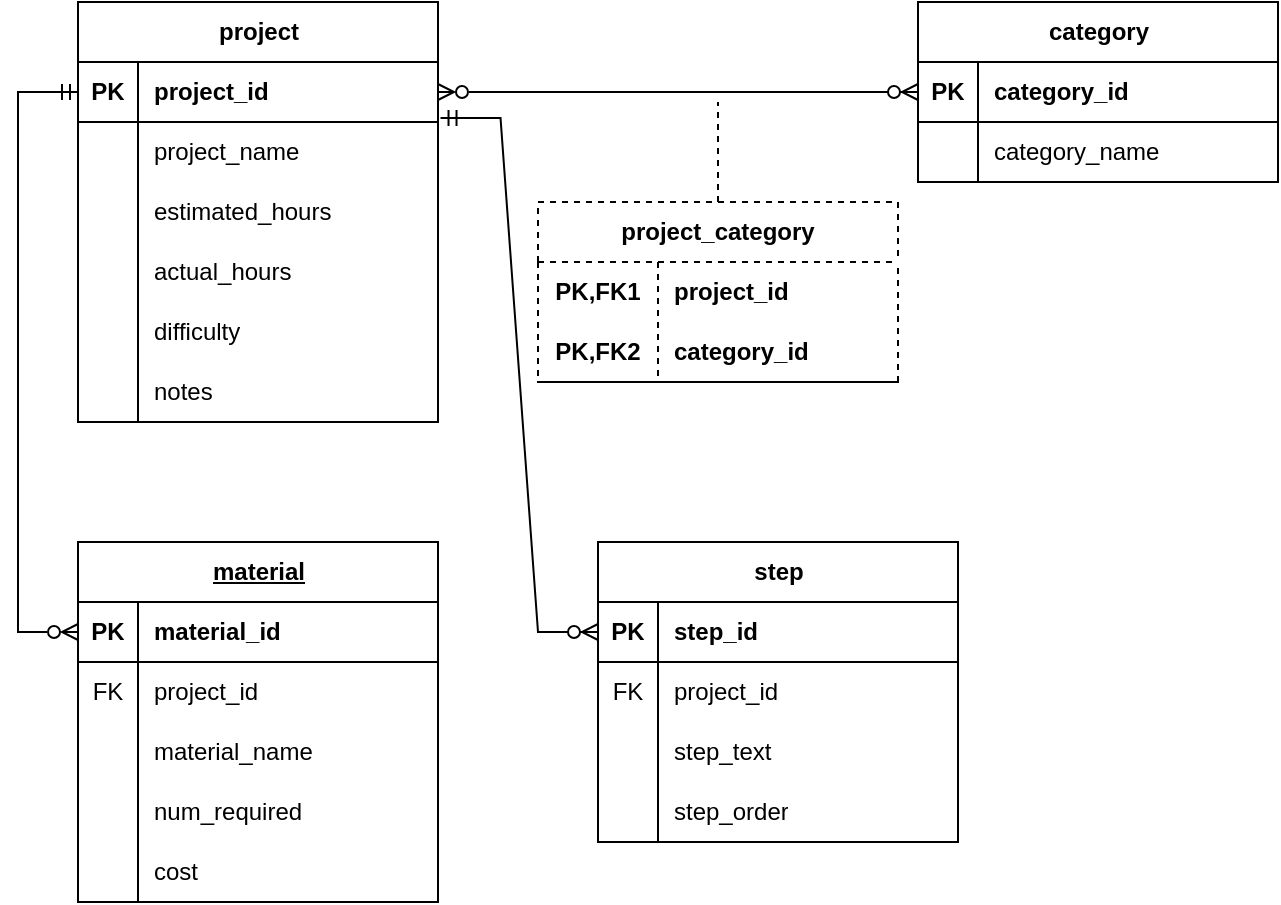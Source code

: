 <mxfile version="21.3.7" type="device">
  <diagram name="Page-1" id="XYotYA0v2iJAd2hwGxww">
    <mxGraphModel dx="794" dy="557" grid="1" gridSize="10" guides="1" tooltips="1" connect="1" arrows="1" fold="1" page="1" pageScale="1" pageWidth="850" pageHeight="1100" math="0" shadow="0">
      <root>
        <mxCell id="0" />
        <mxCell id="1" parent="0" />
        <mxCell id="SF-bN5uL5KUIoaXZP9HI-1" value="project" style="shape=table;startSize=30;container=1;collapsible=1;childLayout=tableLayout;fixedRows=1;rowLines=0;fontStyle=1;align=center;resizeLast=1;html=1;" vertex="1" parent="1">
          <mxGeometry x="140" y="120" width="180" height="210" as="geometry" />
        </mxCell>
        <mxCell id="SF-bN5uL5KUIoaXZP9HI-2" value="" style="shape=tableRow;horizontal=0;startSize=0;swimlaneHead=0;swimlaneBody=0;fillColor=none;collapsible=0;dropTarget=0;points=[[0,0.5],[1,0.5]];portConstraint=eastwest;top=0;left=0;right=0;bottom=1;" vertex="1" parent="SF-bN5uL5KUIoaXZP9HI-1">
          <mxGeometry y="30" width="180" height="30" as="geometry" />
        </mxCell>
        <mxCell id="SF-bN5uL5KUIoaXZP9HI-3" value="PK" style="shape=partialRectangle;connectable=0;fillColor=none;top=0;left=0;bottom=0;right=0;fontStyle=1;overflow=hidden;whiteSpace=wrap;html=1;" vertex="1" parent="SF-bN5uL5KUIoaXZP9HI-2">
          <mxGeometry width="30" height="30" as="geometry">
            <mxRectangle width="30" height="30" as="alternateBounds" />
          </mxGeometry>
        </mxCell>
        <mxCell id="SF-bN5uL5KUIoaXZP9HI-4" value="project_id" style="shape=partialRectangle;connectable=0;fillColor=none;top=0;left=0;bottom=0;right=0;align=left;spacingLeft=6;fontStyle=1;overflow=hidden;whiteSpace=wrap;html=1;" vertex="1" parent="SF-bN5uL5KUIoaXZP9HI-2">
          <mxGeometry x="30" width="150" height="30" as="geometry">
            <mxRectangle width="150" height="30" as="alternateBounds" />
          </mxGeometry>
        </mxCell>
        <mxCell id="SF-bN5uL5KUIoaXZP9HI-5" value="" style="shape=tableRow;horizontal=0;startSize=0;swimlaneHead=0;swimlaneBody=0;fillColor=none;collapsible=0;dropTarget=0;points=[[0,0.5],[1,0.5]];portConstraint=eastwest;top=0;left=0;right=0;bottom=0;" vertex="1" parent="SF-bN5uL5KUIoaXZP9HI-1">
          <mxGeometry y="60" width="180" height="30" as="geometry" />
        </mxCell>
        <mxCell id="SF-bN5uL5KUIoaXZP9HI-6" value="" style="shape=partialRectangle;connectable=0;fillColor=none;top=0;left=0;bottom=0;right=0;editable=1;overflow=hidden;whiteSpace=wrap;html=1;" vertex="1" parent="SF-bN5uL5KUIoaXZP9HI-5">
          <mxGeometry width="30" height="30" as="geometry">
            <mxRectangle width="30" height="30" as="alternateBounds" />
          </mxGeometry>
        </mxCell>
        <mxCell id="SF-bN5uL5KUIoaXZP9HI-7" value="project_name" style="shape=partialRectangle;connectable=0;fillColor=none;top=0;left=0;bottom=0;right=0;align=left;spacingLeft=6;overflow=hidden;whiteSpace=wrap;html=1;" vertex="1" parent="SF-bN5uL5KUIoaXZP9HI-5">
          <mxGeometry x="30" width="150" height="30" as="geometry">
            <mxRectangle width="150" height="30" as="alternateBounds" />
          </mxGeometry>
        </mxCell>
        <mxCell id="SF-bN5uL5KUIoaXZP9HI-8" value="" style="shape=tableRow;horizontal=0;startSize=0;swimlaneHead=0;swimlaneBody=0;fillColor=none;collapsible=0;dropTarget=0;points=[[0,0.5],[1,0.5]];portConstraint=eastwest;top=0;left=0;right=0;bottom=0;" vertex="1" parent="SF-bN5uL5KUIoaXZP9HI-1">
          <mxGeometry y="90" width="180" height="30" as="geometry" />
        </mxCell>
        <mxCell id="SF-bN5uL5KUIoaXZP9HI-9" value="" style="shape=partialRectangle;connectable=0;fillColor=none;top=0;left=0;bottom=0;right=0;editable=1;overflow=hidden;whiteSpace=wrap;html=1;" vertex="1" parent="SF-bN5uL5KUIoaXZP9HI-8">
          <mxGeometry width="30" height="30" as="geometry">
            <mxRectangle width="30" height="30" as="alternateBounds" />
          </mxGeometry>
        </mxCell>
        <mxCell id="SF-bN5uL5KUIoaXZP9HI-10" value="estimated_hours&lt;span style=&quot;white-space: pre;&quot;&gt;&#x9;&lt;/span&gt;" style="shape=partialRectangle;connectable=0;fillColor=none;top=0;left=0;bottom=0;right=0;align=left;spacingLeft=6;overflow=hidden;whiteSpace=wrap;html=1;" vertex="1" parent="SF-bN5uL5KUIoaXZP9HI-8">
          <mxGeometry x="30" width="150" height="30" as="geometry">
            <mxRectangle width="150" height="30" as="alternateBounds" />
          </mxGeometry>
        </mxCell>
        <mxCell id="SF-bN5uL5KUIoaXZP9HI-11" value="" style="shape=tableRow;horizontal=0;startSize=0;swimlaneHead=0;swimlaneBody=0;fillColor=none;collapsible=0;dropTarget=0;points=[[0,0.5],[1,0.5]];portConstraint=eastwest;top=0;left=0;right=0;bottom=0;" vertex="1" parent="SF-bN5uL5KUIoaXZP9HI-1">
          <mxGeometry y="120" width="180" height="30" as="geometry" />
        </mxCell>
        <mxCell id="SF-bN5uL5KUIoaXZP9HI-12" value="" style="shape=partialRectangle;connectable=0;fillColor=none;top=0;left=0;bottom=0;right=0;editable=1;overflow=hidden;whiteSpace=wrap;html=1;" vertex="1" parent="SF-bN5uL5KUIoaXZP9HI-11">
          <mxGeometry width="30" height="30" as="geometry">
            <mxRectangle width="30" height="30" as="alternateBounds" />
          </mxGeometry>
        </mxCell>
        <mxCell id="SF-bN5uL5KUIoaXZP9HI-13" value="actual_hours" style="shape=partialRectangle;connectable=0;fillColor=none;top=0;left=0;bottom=0;right=0;align=left;spacingLeft=6;overflow=hidden;whiteSpace=wrap;html=1;" vertex="1" parent="SF-bN5uL5KUIoaXZP9HI-11">
          <mxGeometry x="30" width="150" height="30" as="geometry">
            <mxRectangle width="150" height="30" as="alternateBounds" />
          </mxGeometry>
        </mxCell>
        <mxCell id="SF-bN5uL5KUIoaXZP9HI-69" style="shape=tableRow;horizontal=0;startSize=0;swimlaneHead=0;swimlaneBody=0;fillColor=none;collapsible=0;dropTarget=0;points=[[0,0.5],[1,0.5]];portConstraint=eastwest;top=0;left=0;right=0;bottom=0;" vertex="1" parent="SF-bN5uL5KUIoaXZP9HI-1">
          <mxGeometry y="150" width="180" height="30" as="geometry" />
        </mxCell>
        <mxCell id="SF-bN5uL5KUIoaXZP9HI-70" style="shape=partialRectangle;connectable=0;fillColor=none;top=0;left=0;bottom=0;right=0;editable=1;overflow=hidden;whiteSpace=wrap;html=1;" vertex="1" parent="SF-bN5uL5KUIoaXZP9HI-69">
          <mxGeometry width="30" height="30" as="geometry">
            <mxRectangle width="30" height="30" as="alternateBounds" />
          </mxGeometry>
        </mxCell>
        <mxCell id="SF-bN5uL5KUIoaXZP9HI-71" value="difficulty" style="shape=partialRectangle;connectable=0;fillColor=none;top=0;left=0;bottom=0;right=0;align=left;spacingLeft=6;overflow=hidden;whiteSpace=wrap;html=1;" vertex="1" parent="SF-bN5uL5KUIoaXZP9HI-69">
          <mxGeometry x="30" width="150" height="30" as="geometry">
            <mxRectangle width="150" height="30" as="alternateBounds" />
          </mxGeometry>
        </mxCell>
        <mxCell id="SF-bN5uL5KUIoaXZP9HI-66" style="shape=tableRow;horizontal=0;startSize=0;swimlaneHead=0;swimlaneBody=0;fillColor=none;collapsible=0;dropTarget=0;points=[[0,0.5],[1,0.5]];portConstraint=eastwest;top=0;left=0;right=0;bottom=0;" vertex="1" parent="SF-bN5uL5KUIoaXZP9HI-1">
          <mxGeometry y="180" width="180" height="30" as="geometry" />
        </mxCell>
        <mxCell id="SF-bN5uL5KUIoaXZP9HI-67" style="shape=partialRectangle;connectable=0;fillColor=none;top=0;left=0;bottom=0;right=0;editable=1;overflow=hidden;whiteSpace=wrap;html=1;" vertex="1" parent="SF-bN5uL5KUIoaXZP9HI-66">
          <mxGeometry width="30" height="30" as="geometry">
            <mxRectangle width="30" height="30" as="alternateBounds" />
          </mxGeometry>
        </mxCell>
        <mxCell id="SF-bN5uL5KUIoaXZP9HI-68" value="notes" style="shape=partialRectangle;connectable=0;fillColor=none;top=0;left=0;bottom=0;right=0;align=left;spacingLeft=6;overflow=hidden;whiteSpace=wrap;html=1;" vertex="1" parent="SF-bN5uL5KUIoaXZP9HI-66">
          <mxGeometry x="30" width="150" height="30" as="geometry">
            <mxRectangle width="150" height="30" as="alternateBounds" />
          </mxGeometry>
        </mxCell>
        <mxCell id="SF-bN5uL5KUIoaXZP9HI-14" value="project_category" style="shape=table;startSize=30;container=1;collapsible=1;childLayout=tableLayout;fixedRows=1;rowLines=0;fontStyle=1;align=center;resizeLast=1;html=1;whiteSpace=wrap;dashed=1;" vertex="1" parent="1">
          <mxGeometry x="370" y="220" width="180" height="90" as="geometry" />
        </mxCell>
        <mxCell id="SF-bN5uL5KUIoaXZP9HI-15" value="" style="shape=tableRow;horizontal=0;startSize=0;swimlaneHead=0;swimlaneBody=0;fillColor=none;collapsible=0;dropTarget=0;points=[[0,0.5],[1,0.5]];portConstraint=eastwest;top=0;left=0;right=0;bottom=0;html=1;" vertex="1" parent="SF-bN5uL5KUIoaXZP9HI-14">
          <mxGeometry y="30" width="180" height="30" as="geometry" />
        </mxCell>
        <mxCell id="SF-bN5uL5KUIoaXZP9HI-16" value="PK,FK1" style="shape=partialRectangle;connectable=0;fillColor=none;top=0;left=0;bottom=0;right=0;fontStyle=1;overflow=hidden;html=1;whiteSpace=wrap;" vertex="1" parent="SF-bN5uL5KUIoaXZP9HI-15">
          <mxGeometry width="60" height="30" as="geometry">
            <mxRectangle width="60" height="30" as="alternateBounds" />
          </mxGeometry>
        </mxCell>
        <mxCell id="SF-bN5uL5KUIoaXZP9HI-17" value="project_id" style="shape=partialRectangle;connectable=0;fillColor=none;top=0;left=0;bottom=0;right=0;align=left;spacingLeft=6;fontStyle=1;overflow=hidden;html=1;whiteSpace=wrap;" vertex="1" parent="SF-bN5uL5KUIoaXZP9HI-15">
          <mxGeometry x="60" width="120" height="30" as="geometry">
            <mxRectangle width="120" height="30" as="alternateBounds" />
          </mxGeometry>
        </mxCell>
        <mxCell id="SF-bN5uL5KUIoaXZP9HI-18" value="" style="shape=tableRow;horizontal=0;startSize=0;swimlaneHead=0;swimlaneBody=0;fillColor=none;collapsible=0;dropTarget=0;points=[[0,0.5],[1,0.5]];portConstraint=eastwest;top=0;left=0;right=0;bottom=1;html=1;" vertex="1" parent="SF-bN5uL5KUIoaXZP9HI-14">
          <mxGeometry y="60" width="180" height="30" as="geometry" />
        </mxCell>
        <mxCell id="SF-bN5uL5KUIoaXZP9HI-19" value="PK,FK2" style="shape=partialRectangle;connectable=0;fillColor=none;top=0;left=0;bottom=0;right=0;fontStyle=1;overflow=hidden;html=1;whiteSpace=wrap;" vertex="1" parent="SF-bN5uL5KUIoaXZP9HI-18">
          <mxGeometry width="60" height="30" as="geometry">
            <mxRectangle width="60" height="30" as="alternateBounds" />
          </mxGeometry>
        </mxCell>
        <mxCell id="SF-bN5uL5KUIoaXZP9HI-20" value="category_id" style="shape=partialRectangle;connectable=0;fillColor=none;top=0;left=0;bottom=0;right=0;align=left;spacingLeft=6;fontStyle=1;overflow=hidden;html=1;whiteSpace=wrap;" vertex="1" parent="SF-bN5uL5KUIoaXZP9HI-18">
          <mxGeometry x="60" width="120" height="30" as="geometry">
            <mxRectangle width="120" height="30" as="alternateBounds" />
          </mxGeometry>
        </mxCell>
        <mxCell id="SF-bN5uL5KUIoaXZP9HI-27" value="category" style="shape=table;startSize=30;container=1;collapsible=1;childLayout=tableLayout;fixedRows=1;rowLines=0;fontStyle=1;align=center;resizeLast=1;html=1;" vertex="1" parent="1">
          <mxGeometry x="560" y="120" width="180" height="90" as="geometry" />
        </mxCell>
        <mxCell id="SF-bN5uL5KUIoaXZP9HI-28" value="" style="shape=tableRow;horizontal=0;startSize=0;swimlaneHead=0;swimlaneBody=0;fillColor=none;collapsible=0;dropTarget=0;points=[[0,0.5],[1,0.5]];portConstraint=eastwest;top=0;left=0;right=0;bottom=1;" vertex="1" parent="SF-bN5uL5KUIoaXZP9HI-27">
          <mxGeometry y="30" width="180" height="30" as="geometry" />
        </mxCell>
        <mxCell id="SF-bN5uL5KUIoaXZP9HI-29" value="PK" style="shape=partialRectangle;connectable=0;fillColor=none;top=0;left=0;bottom=0;right=0;fontStyle=1;overflow=hidden;whiteSpace=wrap;html=1;" vertex="1" parent="SF-bN5uL5KUIoaXZP9HI-28">
          <mxGeometry width="30" height="30" as="geometry">
            <mxRectangle width="30" height="30" as="alternateBounds" />
          </mxGeometry>
        </mxCell>
        <mxCell id="SF-bN5uL5KUIoaXZP9HI-30" value="category_id" style="shape=partialRectangle;connectable=0;fillColor=none;top=0;left=0;bottom=0;right=0;align=left;spacingLeft=6;fontStyle=1;overflow=hidden;whiteSpace=wrap;html=1;" vertex="1" parent="SF-bN5uL5KUIoaXZP9HI-28">
          <mxGeometry x="30" width="150" height="30" as="geometry">
            <mxRectangle width="150" height="30" as="alternateBounds" />
          </mxGeometry>
        </mxCell>
        <mxCell id="SF-bN5uL5KUIoaXZP9HI-31" value="" style="shape=tableRow;horizontal=0;startSize=0;swimlaneHead=0;swimlaneBody=0;fillColor=none;collapsible=0;dropTarget=0;points=[[0,0.5],[1,0.5]];portConstraint=eastwest;top=0;left=0;right=0;bottom=0;" vertex="1" parent="SF-bN5uL5KUIoaXZP9HI-27">
          <mxGeometry y="60" width="180" height="30" as="geometry" />
        </mxCell>
        <mxCell id="SF-bN5uL5KUIoaXZP9HI-32" value="" style="shape=partialRectangle;connectable=0;fillColor=none;top=0;left=0;bottom=0;right=0;editable=1;overflow=hidden;whiteSpace=wrap;html=1;" vertex="1" parent="SF-bN5uL5KUIoaXZP9HI-31">
          <mxGeometry width="30" height="30" as="geometry">
            <mxRectangle width="30" height="30" as="alternateBounds" />
          </mxGeometry>
        </mxCell>
        <mxCell id="SF-bN5uL5KUIoaXZP9HI-33" value="category_name" style="shape=partialRectangle;connectable=0;fillColor=none;top=0;left=0;bottom=0;right=0;align=left;spacingLeft=6;overflow=hidden;whiteSpace=wrap;html=1;" vertex="1" parent="SF-bN5uL5KUIoaXZP9HI-31">
          <mxGeometry x="30" width="150" height="30" as="geometry">
            <mxRectangle width="150" height="30" as="alternateBounds" />
          </mxGeometry>
        </mxCell>
        <mxCell id="SF-bN5uL5KUIoaXZP9HI-40" value="step" style="shape=table;startSize=30;container=1;collapsible=1;childLayout=tableLayout;fixedRows=1;rowLines=0;fontStyle=1;align=center;resizeLast=1;html=1;" vertex="1" parent="1">
          <mxGeometry x="400" y="390" width="180" height="150" as="geometry" />
        </mxCell>
        <mxCell id="SF-bN5uL5KUIoaXZP9HI-41" value="" style="shape=tableRow;horizontal=0;startSize=0;swimlaneHead=0;swimlaneBody=0;fillColor=none;collapsible=0;dropTarget=0;points=[[0,0.5],[1,0.5]];portConstraint=eastwest;top=0;left=0;right=0;bottom=1;" vertex="1" parent="SF-bN5uL5KUIoaXZP9HI-40">
          <mxGeometry y="30" width="180" height="30" as="geometry" />
        </mxCell>
        <mxCell id="SF-bN5uL5KUIoaXZP9HI-42" value="PK" style="shape=partialRectangle;connectable=0;fillColor=none;top=0;left=0;bottom=0;right=0;fontStyle=1;overflow=hidden;whiteSpace=wrap;html=1;" vertex="1" parent="SF-bN5uL5KUIoaXZP9HI-41">
          <mxGeometry width="30" height="30" as="geometry">
            <mxRectangle width="30" height="30" as="alternateBounds" />
          </mxGeometry>
        </mxCell>
        <mxCell id="SF-bN5uL5KUIoaXZP9HI-43" value="step_id" style="shape=partialRectangle;connectable=0;fillColor=none;top=0;left=0;bottom=0;right=0;align=left;spacingLeft=6;fontStyle=1;overflow=hidden;whiteSpace=wrap;html=1;" vertex="1" parent="SF-bN5uL5KUIoaXZP9HI-41">
          <mxGeometry x="30" width="150" height="30" as="geometry">
            <mxRectangle width="150" height="30" as="alternateBounds" />
          </mxGeometry>
        </mxCell>
        <mxCell id="SF-bN5uL5KUIoaXZP9HI-44" value="" style="shape=tableRow;horizontal=0;startSize=0;swimlaneHead=0;swimlaneBody=0;fillColor=none;collapsible=0;dropTarget=0;points=[[0,0.5],[1,0.5]];portConstraint=eastwest;top=0;left=0;right=0;bottom=0;" vertex="1" parent="SF-bN5uL5KUIoaXZP9HI-40">
          <mxGeometry y="60" width="180" height="30" as="geometry" />
        </mxCell>
        <mxCell id="SF-bN5uL5KUIoaXZP9HI-45" value="FK" style="shape=partialRectangle;connectable=0;fillColor=none;top=0;left=0;bottom=0;right=0;editable=1;overflow=hidden;whiteSpace=wrap;html=1;" vertex="1" parent="SF-bN5uL5KUIoaXZP9HI-44">
          <mxGeometry width="30" height="30" as="geometry">
            <mxRectangle width="30" height="30" as="alternateBounds" />
          </mxGeometry>
        </mxCell>
        <mxCell id="SF-bN5uL5KUIoaXZP9HI-46" value="project_id" style="shape=partialRectangle;connectable=0;fillColor=none;top=0;left=0;bottom=0;right=0;align=left;spacingLeft=6;overflow=hidden;whiteSpace=wrap;html=1;" vertex="1" parent="SF-bN5uL5KUIoaXZP9HI-44">
          <mxGeometry x="30" width="150" height="30" as="geometry">
            <mxRectangle width="150" height="30" as="alternateBounds" />
          </mxGeometry>
        </mxCell>
        <mxCell id="SF-bN5uL5KUIoaXZP9HI-47" value="" style="shape=tableRow;horizontal=0;startSize=0;swimlaneHead=0;swimlaneBody=0;fillColor=none;collapsible=0;dropTarget=0;points=[[0,0.5],[1,0.5]];portConstraint=eastwest;top=0;left=0;right=0;bottom=0;" vertex="1" parent="SF-bN5uL5KUIoaXZP9HI-40">
          <mxGeometry y="90" width="180" height="30" as="geometry" />
        </mxCell>
        <mxCell id="SF-bN5uL5KUIoaXZP9HI-48" value="" style="shape=partialRectangle;connectable=0;fillColor=none;top=0;left=0;bottom=0;right=0;editable=1;overflow=hidden;whiteSpace=wrap;html=1;" vertex="1" parent="SF-bN5uL5KUIoaXZP9HI-47">
          <mxGeometry width="30" height="30" as="geometry">
            <mxRectangle width="30" height="30" as="alternateBounds" />
          </mxGeometry>
        </mxCell>
        <mxCell id="SF-bN5uL5KUIoaXZP9HI-49" value="step_text" style="shape=partialRectangle;connectable=0;fillColor=none;top=0;left=0;bottom=0;right=0;align=left;spacingLeft=6;overflow=hidden;whiteSpace=wrap;html=1;" vertex="1" parent="SF-bN5uL5KUIoaXZP9HI-47">
          <mxGeometry x="30" width="150" height="30" as="geometry">
            <mxRectangle width="150" height="30" as="alternateBounds" />
          </mxGeometry>
        </mxCell>
        <mxCell id="SF-bN5uL5KUIoaXZP9HI-50" value="" style="shape=tableRow;horizontal=0;startSize=0;swimlaneHead=0;swimlaneBody=0;fillColor=none;collapsible=0;dropTarget=0;points=[[0,0.5],[1,0.5]];portConstraint=eastwest;top=0;left=0;right=0;bottom=0;" vertex="1" parent="SF-bN5uL5KUIoaXZP9HI-40">
          <mxGeometry y="120" width="180" height="30" as="geometry" />
        </mxCell>
        <mxCell id="SF-bN5uL5KUIoaXZP9HI-51" value="" style="shape=partialRectangle;connectable=0;fillColor=none;top=0;left=0;bottom=0;right=0;editable=1;overflow=hidden;whiteSpace=wrap;html=1;" vertex="1" parent="SF-bN5uL5KUIoaXZP9HI-50">
          <mxGeometry width="30" height="30" as="geometry">
            <mxRectangle width="30" height="30" as="alternateBounds" />
          </mxGeometry>
        </mxCell>
        <mxCell id="SF-bN5uL5KUIoaXZP9HI-52" value="step_order" style="shape=partialRectangle;connectable=0;fillColor=none;top=0;left=0;bottom=0;right=0;align=left;spacingLeft=6;overflow=hidden;whiteSpace=wrap;html=1;" vertex="1" parent="SF-bN5uL5KUIoaXZP9HI-50">
          <mxGeometry x="30" width="150" height="30" as="geometry">
            <mxRectangle width="150" height="30" as="alternateBounds" />
          </mxGeometry>
        </mxCell>
        <mxCell id="SF-bN5uL5KUIoaXZP9HI-53" value="material" style="shape=table;startSize=30;container=1;collapsible=1;childLayout=tableLayout;fixedRows=1;rowLines=0;fontStyle=5;align=center;resizeLast=1;html=1;" vertex="1" parent="1">
          <mxGeometry x="140" y="390" width="180" height="180" as="geometry" />
        </mxCell>
        <mxCell id="SF-bN5uL5KUIoaXZP9HI-54" value="" style="shape=tableRow;horizontal=0;startSize=0;swimlaneHead=0;swimlaneBody=0;fillColor=none;collapsible=0;dropTarget=0;points=[[0,0.5],[1,0.5]];portConstraint=eastwest;top=0;left=0;right=0;bottom=1;" vertex="1" parent="SF-bN5uL5KUIoaXZP9HI-53">
          <mxGeometry y="30" width="180" height="30" as="geometry" />
        </mxCell>
        <mxCell id="SF-bN5uL5KUIoaXZP9HI-55" value="PK" style="shape=partialRectangle;connectable=0;fillColor=none;top=0;left=0;bottom=0;right=0;fontStyle=1;overflow=hidden;whiteSpace=wrap;html=1;" vertex="1" parent="SF-bN5uL5KUIoaXZP9HI-54">
          <mxGeometry width="30" height="30" as="geometry">
            <mxRectangle width="30" height="30" as="alternateBounds" />
          </mxGeometry>
        </mxCell>
        <mxCell id="SF-bN5uL5KUIoaXZP9HI-56" value="material_id" style="shape=partialRectangle;connectable=0;fillColor=none;top=0;left=0;bottom=0;right=0;align=left;spacingLeft=6;fontStyle=1;overflow=hidden;whiteSpace=wrap;html=1;" vertex="1" parent="SF-bN5uL5KUIoaXZP9HI-54">
          <mxGeometry x="30" width="150" height="30" as="geometry">
            <mxRectangle width="150" height="30" as="alternateBounds" />
          </mxGeometry>
        </mxCell>
        <mxCell id="SF-bN5uL5KUIoaXZP9HI-57" value="" style="shape=tableRow;horizontal=0;startSize=0;swimlaneHead=0;swimlaneBody=0;fillColor=none;collapsible=0;dropTarget=0;points=[[0,0.5],[1,0.5]];portConstraint=eastwest;top=0;left=0;right=0;bottom=0;" vertex="1" parent="SF-bN5uL5KUIoaXZP9HI-53">
          <mxGeometry y="60" width="180" height="30" as="geometry" />
        </mxCell>
        <mxCell id="SF-bN5uL5KUIoaXZP9HI-58" value="FK" style="shape=partialRectangle;connectable=0;fillColor=none;top=0;left=0;bottom=0;right=0;editable=1;overflow=hidden;whiteSpace=wrap;html=1;" vertex="1" parent="SF-bN5uL5KUIoaXZP9HI-57">
          <mxGeometry width="30" height="30" as="geometry">
            <mxRectangle width="30" height="30" as="alternateBounds" />
          </mxGeometry>
        </mxCell>
        <mxCell id="SF-bN5uL5KUIoaXZP9HI-59" value="project_id" style="shape=partialRectangle;connectable=0;fillColor=none;top=0;left=0;bottom=0;right=0;align=left;spacingLeft=6;overflow=hidden;whiteSpace=wrap;html=1;" vertex="1" parent="SF-bN5uL5KUIoaXZP9HI-57">
          <mxGeometry x="30" width="150" height="30" as="geometry">
            <mxRectangle width="150" height="30" as="alternateBounds" />
          </mxGeometry>
        </mxCell>
        <mxCell id="SF-bN5uL5KUIoaXZP9HI-60" value="" style="shape=tableRow;horizontal=0;startSize=0;swimlaneHead=0;swimlaneBody=0;fillColor=none;collapsible=0;dropTarget=0;points=[[0,0.5],[1,0.5]];portConstraint=eastwest;top=0;left=0;right=0;bottom=0;" vertex="1" parent="SF-bN5uL5KUIoaXZP9HI-53">
          <mxGeometry y="90" width="180" height="30" as="geometry" />
        </mxCell>
        <mxCell id="SF-bN5uL5KUIoaXZP9HI-61" value="" style="shape=partialRectangle;connectable=0;fillColor=none;top=0;left=0;bottom=0;right=0;editable=1;overflow=hidden;whiteSpace=wrap;html=1;" vertex="1" parent="SF-bN5uL5KUIoaXZP9HI-60">
          <mxGeometry width="30" height="30" as="geometry">
            <mxRectangle width="30" height="30" as="alternateBounds" />
          </mxGeometry>
        </mxCell>
        <mxCell id="SF-bN5uL5KUIoaXZP9HI-62" value="material_name" style="shape=partialRectangle;connectable=0;fillColor=none;top=0;left=0;bottom=0;right=0;align=left;spacingLeft=6;overflow=hidden;whiteSpace=wrap;html=1;" vertex="1" parent="SF-bN5uL5KUIoaXZP9HI-60">
          <mxGeometry x="30" width="150" height="30" as="geometry">
            <mxRectangle width="150" height="30" as="alternateBounds" />
          </mxGeometry>
        </mxCell>
        <mxCell id="SF-bN5uL5KUIoaXZP9HI-63" value="" style="shape=tableRow;horizontal=0;startSize=0;swimlaneHead=0;swimlaneBody=0;fillColor=none;collapsible=0;dropTarget=0;points=[[0,0.5],[1,0.5]];portConstraint=eastwest;top=0;left=0;right=0;bottom=0;" vertex="1" parent="SF-bN5uL5KUIoaXZP9HI-53">
          <mxGeometry y="120" width="180" height="30" as="geometry" />
        </mxCell>
        <mxCell id="SF-bN5uL5KUIoaXZP9HI-64" value="" style="shape=partialRectangle;connectable=0;fillColor=none;top=0;left=0;bottom=0;right=0;editable=1;overflow=hidden;whiteSpace=wrap;html=1;" vertex="1" parent="SF-bN5uL5KUIoaXZP9HI-63">
          <mxGeometry width="30" height="30" as="geometry">
            <mxRectangle width="30" height="30" as="alternateBounds" />
          </mxGeometry>
        </mxCell>
        <mxCell id="SF-bN5uL5KUIoaXZP9HI-65" value="num_required" style="shape=partialRectangle;connectable=0;fillColor=none;top=0;left=0;bottom=0;right=0;align=left;spacingLeft=6;overflow=hidden;whiteSpace=wrap;html=1;" vertex="1" parent="SF-bN5uL5KUIoaXZP9HI-63">
          <mxGeometry x="30" width="150" height="30" as="geometry">
            <mxRectangle width="150" height="30" as="alternateBounds" />
          </mxGeometry>
        </mxCell>
        <mxCell id="SF-bN5uL5KUIoaXZP9HI-72" style="shape=tableRow;horizontal=0;startSize=0;swimlaneHead=0;swimlaneBody=0;fillColor=none;collapsible=0;dropTarget=0;points=[[0,0.5],[1,0.5]];portConstraint=eastwest;top=0;left=0;right=0;bottom=0;" vertex="1" parent="SF-bN5uL5KUIoaXZP9HI-53">
          <mxGeometry y="150" width="180" height="30" as="geometry" />
        </mxCell>
        <mxCell id="SF-bN5uL5KUIoaXZP9HI-73" style="shape=partialRectangle;connectable=0;fillColor=none;top=0;left=0;bottom=0;right=0;editable=1;overflow=hidden;whiteSpace=wrap;html=1;" vertex="1" parent="SF-bN5uL5KUIoaXZP9HI-72">
          <mxGeometry width="30" height="30" as="geometry">
            <mxRectangle width="30" height="30" as="alternateBounds" />
          </mxGeometry>
        </mxCell>
        <mxCell id="SF-bN5uL5KUIoaXZP9HI-74" value="cost" style="shape=partialRectangle;connectable=0;fillColor=none;top=0;left=0;bottom=0;right=0;align=left;spacingLeft=6;overflow=hidden;whiteSpace=wrap;html=1;" vertex="1" parent="SF-bN5uL5KUIoaXZP9HI-72">
          <mxGeometry x="30" width="150" height="30" as="geometry">
            <mxRectangle width="150" height="30" as="alternateBounds" />
          </mxGeometry>
        </mxCell>
        <mxCell id="SF-bN5uL5KUIoaXZP9HI-77" value="" style="edgeStyle=entityRelationEdgeStyle;fontSize=12;html=1;endArrow=ERzeroToMany;endFill=1;rounded=0;entryX=0;entryY=0.5;entryDx=0;entryDy=0;exitX=1;exitY=0.5;exitDx=0;exitDy=0;startArrow=ERzeroToMany;startFill=0;" edge="1" parent="1" source="SF-bN5uL5KUIoaXZP9HI-2" target="SF-bN5uL5KUIoaXZP9HI-28">
          <mxGeometry width="100" height="100" relative="1" as="geometry">
            <mxPoint x="360" y="340" as="sourcePoint" />
            <mxPoint x="460" y="240" as="targetPoint" />
          </mxGeometry>
        </mxCell>
        <mxCell id="SF-bN5uL5KUIoaXZP9HI-78" value="" style="endArrow=none;html=1;rounded=0;exitX=0.5;exitY=0;exitDx=0;exitDy=0;dashed=1;" edge="1" parent="1" source="SF-bN5uL5KUIoaXZP9HI-14">
          <mxGeometry relative="1" as="geometry">
            <mxPoint x="330" y="290" as="sourcePoint" />
            <mxPoint x="460" y="170" as="targetPoint" />
          </mxGeometry>
        </mxCell>
        <mxCell id="SF-bN5uL5KUIoaXZP9HI-79" value="" style="edgeStyle=entityRelationEdgeStyle;fontSize=12;html=1;endArrow=ERzeroToMany;endFill=1;rounded=0;exitX=1.007;exitY=0.933;exitDx=0;exitDy=0;exitPerimeter=0;entryX=0;entryY=0.5;entryDx=0;entryDy=0;startArrow=ERmandOne;startFill=0;" edge="1" parent="1" source="SF-bN5uL5KUIoaXZP9HI-2" target="SF-bN5uL5KUIoaXZP9HI-41">
          <mxGeometry width="100" height="100" relative="1" as="geometry">
            <mxPoint x="360" y="440" as="sourcePoint" />
            <mxPoint x="460" y="340" as="targetPoint" />
          </mxGeometry>
        </mxCell>
        <mxCell id="SF-bN5uL5KUIoaXZP9HI-80" value="" style="edgeStyle=orthogonalEdgeStyle;fontSize=12;html=1;endArrow=ERmandOne;endFill=0;rounded=0;entryX=0;entryY=0.5;entryDx=0;entryDy=0;exitX=0;exitY=0.5;exitDx=0;exitDy=0;startArrow=ERzeroToMany;startFill=0;" edge="1" parent="1" source="SF-bN5uL5KUIoaXZP9HI-54" target="SF-bN5uL5KUIoaXZP9HI-2">
          <mxGeometry width="100" height="100" relative="1" as="geometry">
            <mxPoint x="20" y="400" as="sourcePoint" />
            <mxPoint x="120" y="300" as="targetPoint" />
            <Array as="points">
              <mxPoint x="110" y="435" />
              <mxPoint x="110" y="165" />
            </Array>
          </mxGeometry>
        </mxCell>
      </root>
    </mxGraphModel>
  </diagram>
</mxfile>

